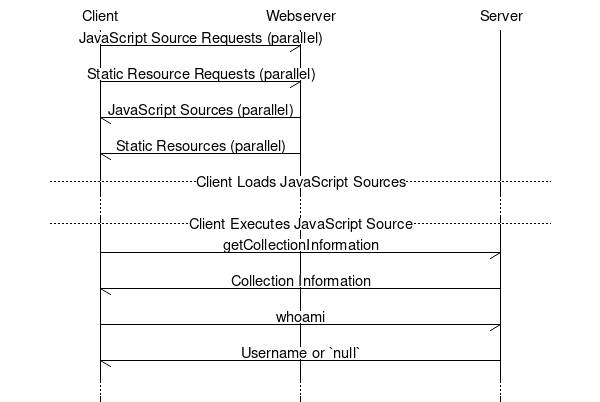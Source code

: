/**
 * Sequence diagram of the client-server initialisation sequence. The sequence
 * assumes that the client starts from scratch, no caches, no prior
 * information.
 *
 * Uses mscgen:
 *      http://www.mcternan.me.uk/mscgen/
 *
 * Author:  Pontus Stenetorp    <pontus stenetorp se>
 * Version: 2011-07-14
 */

msc {
    Client, Webserver, Server;

    Client->Webserver   [label="JavaScript Source Requests (parallel)"];
    Client->Webserver   [label="Static Resource Requests (parallel)"];
    Webserver->Client   [label="JavaScript Sources (parallel)"];
    Webserver->Client   [label="Static Resources (parallel)"];
    ---                 [label="Client Loads JavaScript Sources"];
    ...;
    ---                 [label="Client Executes JavaScript Source"];
    Client->Server      [label="getCollectionInformation"];
    Server->Client      [label="Collection Information"];
    Client->Server      [label="whoami"];
    Server->Client      [label="Username or `null`"];
    ...;
}

